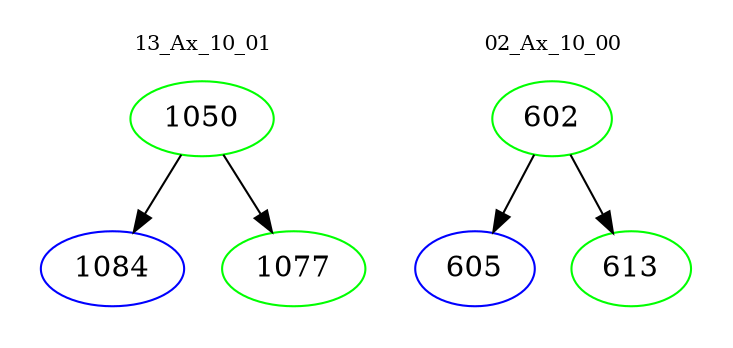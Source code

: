 digraph{
subgraph cluster_0 {
color = white
label = "13_Ax_10_01";
fontsize=10;
T0_1050 [label="1050", color="green"]
T0_1050 -> T0_1084 [color="black"]
T0_1084 [label="1084", color="blue"]
T0_1050 -> T0_1077 [color="black"]
T0_1077 [label="1077", color="green"]
}
subgraph cluster_1 {
color = white
label = "02_Ax_10_00";
fontsize=10;
T1_602 [label="602", color="green"]
T1_602 -> T1_605 [color="black"]
T1_605 [label="605", color="blue"]
T1_602 -> T1_613 [color="black"]
T1_613 [label="613", color="green"]
}
}

